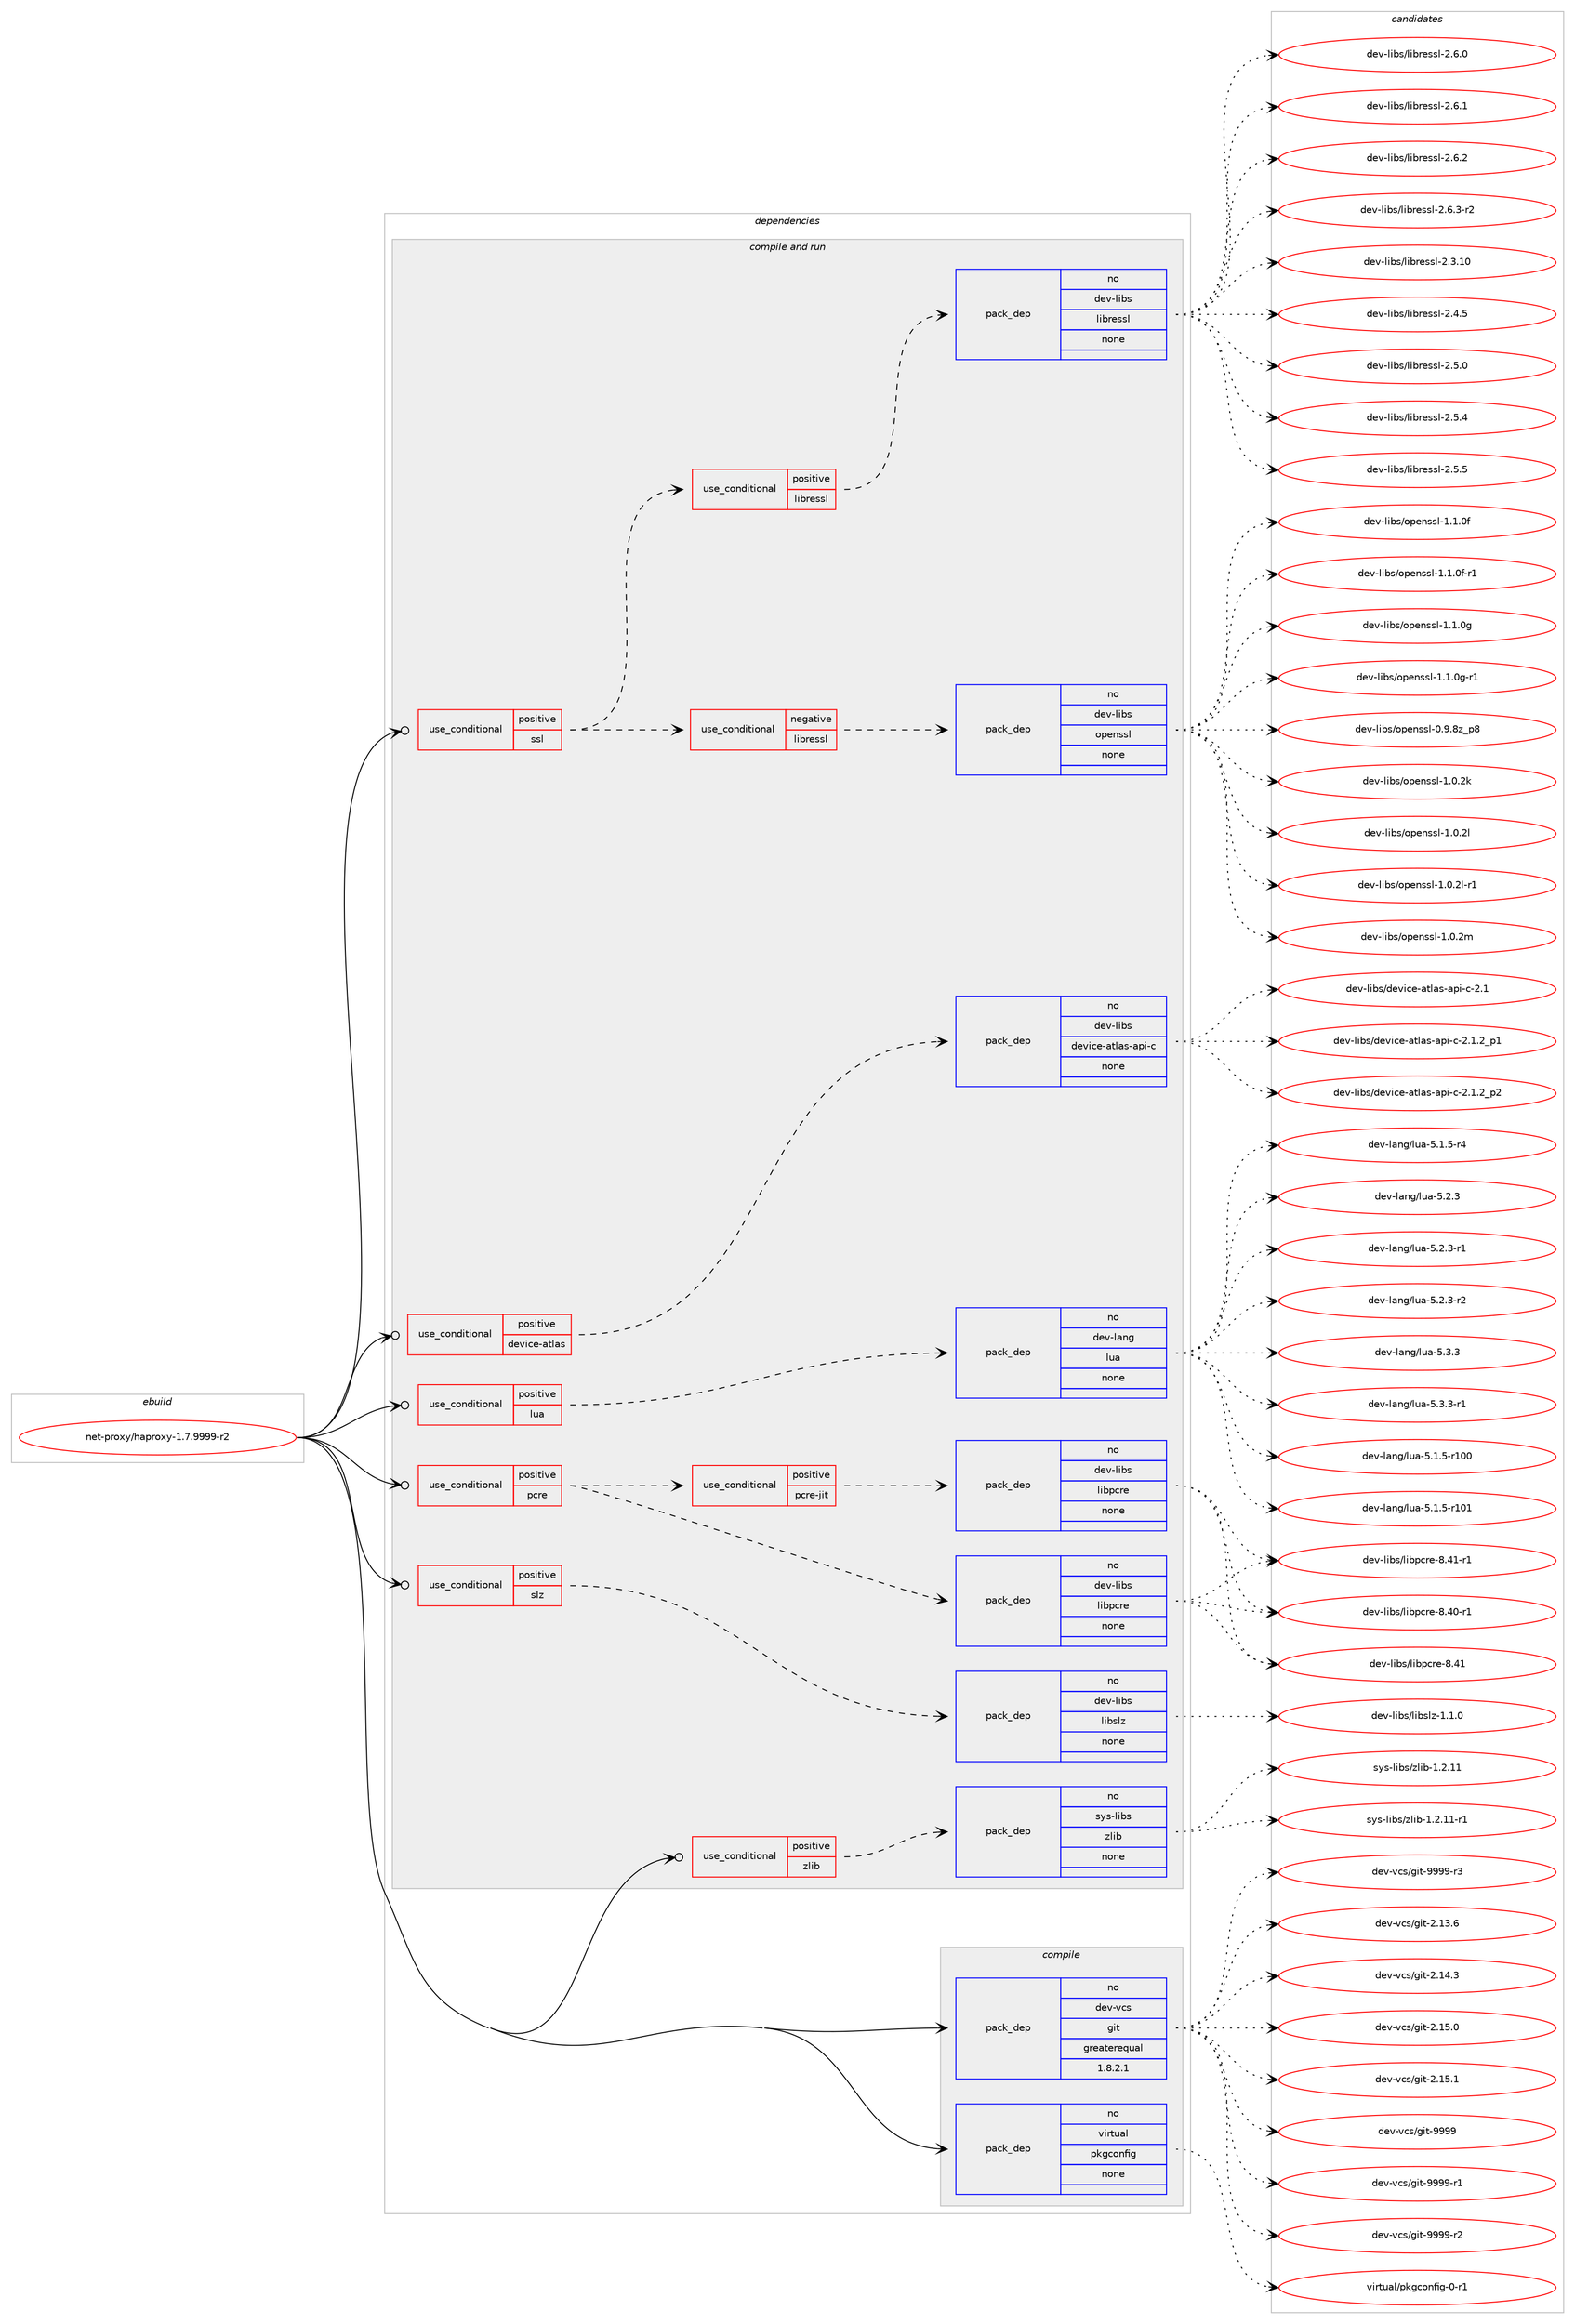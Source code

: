 digraph prolog {

# *************
# Graph options
# *************

newrank=true;
concentrate=true;
compound=true;
graph [rankdir=LR,fontname=Helvetica,fontsize=10,ranksep=1.5];#, ranksep=2.5, nodesep=0.2];
edge  [arrowhead=vee];
node  [fontname=Helvetica,fontsize=10];

# **********
# The ebuild
# **********

subgraph cluster_leftcol {
color=gray;
rank=same;
label=<<i>ebuild</i>>;
id [label="net-proxy/haproxy-1.7.9999-r2", color=red, width=4, href="../net-proxy/haproxy-1.7.9999-r2.svg"];
}

# ****************
# The dependencies
# ****************

subgraph cluster_midcol {
color=gray;
label=<<i>dependencies</i>>;
subgraph cluster_compile {
fillcolor="#eeeeee";
style=filled;
label=<<i>compile</i>>;
subgraph pack383 {
dependency557 [label=<<TABLE BORDER="0" CELLBORDER="1" CELLSPACING="0" CELLPADDING="4" WIDTH="220"><TR><TD ROWSPAN="6" CELLPADDING="30">pack_dep</TD></TR><TR><TD WIDTH="110">no</TD></TR><TR><TD>dev-vcs</TD></TR><TR><TD>git</TD></TR><TR><TD>greaterequal</TD></TR><TR><TD>1.8.2.1</TD></TR></TABLE>>, shape=none, color=blue];
}
id:e -> dependency557:w [weight=20,style="solid",arrowhead="vee"];
subgraph pack384 {
dependency558 [label=<<TABLE BORDER="0" CELLBORDER="1" CELLSPACING="0" CELLPADDING="4" WIDTH="220"><TR><TD ROWSPAN="6" CELLPADDING="30">pack_dep</TD></TR><TR><TD WIDTH="110">no</TD></TR><TR><TD>virtual</TD></TR><TR><TD>pkgconfig</TD></TR><TR><TD>none</TD></TR><TR><TD></TD></TR></TABLE>>, shape=none, color=blue];
}
id:e -> dependency558:w [weight=20,style="solid",arrowhead="vee"];
}
subgraph cluster_compileandrun {
fillcolor="#eeeeee";
style=filled;
label=<<i>compile and run</i>>;
subgraph cond168 {
dependency559 [label=<<TABLE BORDER="0" CELLBORDER="1" CELLSPACING="0" CELLPADDING="4"><TR><TD ROWSPAN="3" CELLPADDING="10">use_conditional</TD></TR><TR><TD>positive</TD></TR><TR><TD>device-atlas</TD></TR></TABLE>>, shape=none, color=red];
subgraph pack385 {
dependency560 [label=<<TABLE BORDER="0" CELLBORDER="1" CELLSPACING="0" CELLPADDING="4" WIDTH="220"><TR><TD ROWSPAN="6" CELLPADDING="30">pack_dep</TD></TR><TR><TD WIDTH="110">no</TD></TR><TR><TD>dev-libs</TD></TR><TR><TD>device-atlas-api-c</TD></TR><TR><TD>none</TD></TR><TR><TD></TD></TR></TABLE>>, shape=none, color=blue];
}
dependency559:e -> dependency560:w [weight=20,style="dashed",arrowhead="vee"];
}
id:e -> dependency559:w [weight=20,style="solid",arrowhead="odotvee"];
subgraph cond169 {
dependency561 [label=<<TABLE BORDER="0" CELLBORDER="1" CELLSPACING="0" CELLPADDING="4"><TR><TD ROWSPAN="3" CELLPADDING="10">use_conditional</TD></TR><TR><TD>positive</TD></TR><TR><TD>lua</TD></TR></TABLE>>, shape=none, color=red];
subgraph pack386 {
dependency562 [label=<<TABLE BORDER="0" CELLBORDER="1" CELLSPACING="0" CELLPADDING="4" WIDTH="220"><TR><TD ROWSPAN="6" CELLPADDING="30">pack_dep</TD></TR><TR><TD WIDTH="110">no</TD></TR><TR><TD>dev-lang</TD></TR><TR><TD>lua</TD></TR><TR><TD>none</TD></TR><TR><TD></TD></TR></TABLE>>, shape=none, color=blue];
}
dependency561:e -> dependency562:w [weight=20,style="dashed",arrowhead="vee"];
}
id:e -> dependency561:w [weight=20,style="solid",arrowhead="odotvee"];
subgraph cond170 {
dependency563 [label=<<TABLE BORDER="0" CELLBORDER="1" CELLSPACING="0" CELLPADDING="4"><TR><TD ROWSPAN="3" CELLPADDING="10">use_conditional</TD></TR><TR><TD>positive</TD></TR><TR><TD>pcre</TD></TR></TABLE>>, shape=none, color=red];
subgraph pack387 {
dependency564 [label=<<TABLE BORDER="0" CELLBORDER="1" CELLSPACING="0" CELLPADDING="4" WIDTH="220"><TR><TD ROWSPAN="6" CELLPADDING="30">pack_dep</TD></TR><TR><TD WIDTH="110">no</TD></TR><TR><TD>dev-libs</TD></TR><TR><TD>libpcre</TD></TR><TR><TD>none</TD></TR><TR><TD></TD></TR></TABLE>>, shape=none, color=blue];
}
dependency563:e -> dependency564:w [weight=20,style="dashed",arrowhead="vee"];
subgraph cond171 {
dependency565 [label=<<TABLE BORDER="0" CELLBORDER="1" CELLSPACING="0" CELLPADDING="4"><TR><TD ROWSPAN="3" CELLPADDING="10">use_conditional</TD></TR><TR><TD>positive</TD></TR><TR><TD>pcre-jit</TD></TR></TABLE>>, shape=none, color=red];
subgraph pack388 {
dependency566 [label=<<TABLE BORDER="0" CELLBORDER="1" CELLSPACING="0" CELLPADDING="4" WIDTH="220"><TR><TD ROWSPAN="6" CELLPADDING="30">pack_dep</TD></TR><TR><TD WIDTH="110">no</TD></TR><TR><TD>dev-libs</TD></TR><TR><TD>libpcre</TD></TR><TR><TD>none</TD></TR><TR><TD></TD></TR></TABLE>>, shape=none, color=blue];
}
dependency565:e -> dependency566:w [weight=20,style="dashed",arrowhead="vee"];
}
dependency563:e -> dependency565:w [weight=20,style="dashed",arrowhead="vee"];
}
id:e -> dependency563:w [weight=20,style="solid",arrowhead="odotvee"];
subgraph cond172 {
dependency567 [label=<<TABLE BORDER="0" CELLBORDER="1" CELLSPACING="0" CELLPADDING="4"><TR><TD ROWSPAN="3" CELLPADDING="10">use_conditional</TD></TR><TR><TD>positive</TD></TR><TR><TD>slz</TD></TR></TABLE>>, shape=none, color=red];
subgraph pack389 {
dependency568 [label=<<TABLE BORDER="0" CELLBORDER="1" CELLSPACING="0" CELLPADDING="4" WIDTH="220"><TR><TD ROWSPAN="6" CELLPADDING="30">pack_dep</TD></TR><TR><TD WIDTH="110">no</TD></TR><TR><TD>dev-libs</TD></TR><TR><TD>libslz</TD></TR><TR><TD>none</TD></TR><TR><TD></TD></TR></TABLE>>, shape=none, color=blue];
}
dependency567:e -> dependency568:w [weight=20,style="dashed",arrowhead="vee"];
}
id:e -> dependency567:w [weight=20,style="solid",arrowhead="odotvee"];
subgraph cond173 {
dependency569 [label=<<TABLE BORDER="0" CELLBORDER="1" CELLSPACING="0" CELLPADDING="4"><TR><TD ROWSPAN="3" CELLPADDING="10">use_conditional</TD></TR><TR><TD>positive</TD></TR><TR><TD>ssl</TD></TR></TABLE>>, shape=none, color=red];
subgraph cond174 {
dependency570 [label=<<TABLE BORDER="0" CELLBORDER="1" CELLSPACING="0" CELLPADDING="4"><TR><TD ROWSPAN="3" CELLPADDING="10">use_conditional</TD></TR><TR><TD>negative</TD></TR><TR><TD>libressl</TD></TR></TABLE>>, shape=none, color=red];
subgraph pack390 {
dependency571 [label=<<TABLE BORDER="0" CELLBORDER="1" CELLSPACING="0" CELLPADDING="4" WIDTH="220"><TR><TD ROWSPAN="6" CELLPADDING="30">pack_dep</TD></TR><TR><TD WIDTH="110">no</TD></TR><TR><TD>dev-libs</TD></TR><TR><TD>openssl</TD></TR><TR><TD>none</TD></TR><TR><TD></TD></TR></TABLE>>, shape=none, color=blue];
}
dependency570:e -> dependency571:w [weight=20,style="dashed",arrowhead="vee"];
}
dependency569:e -> dependency570:w [weight=20,style="dashed",arrowhead="vee"];
subgraph cond175 {
dependency572 [label=<<TABLE BORDER="0" CELLBORDER="1" CELLSPACING="0" CELLPADDING="4"><TR><TD ROWSPAN="3" CELLPADDING="10">use_conditional</TD></TR><TR><TD>positive</TD></TR><TR><TD>libressl</TD></TR></TABLE>>, shape=none, color=red];
subgraph pack391 {
dependency573 [label=<<TABLE BORDER="0" CELLBORDER="1" CELLSPACING="0" CELLPADDING="4" WIDTH="220"><TR><TD ROWSPAN="6" CELLPADDING="30">pack_dep</TD></TR><TR><TD WIDTH="110">no</TD></TR><TR><TD>dev-libs</TD></TR><TR><TD>libressl</TD></TR><TR><TD>none</TD></TR><TR><TD></TD></TR></TABLE>>, shape=none, color=blue];
}
dependency572:e -> dependency573:w [weight=20,style="dashed",arrowhead="vee"];
}
dependency569:e -> dependency572:w [weight=20,style="dashed",arrowhead="vee"];
}
id:e -> dependency569:w [weight=20,style="solid",arrowhead="odotvee"];
subgraph cond176 {
dependency574 [label=<<TABLE BORDER="0" CELLBORDER="1" CELLSPACING="0" CELLPADDING="4"><TR><TD ROWSPAN="3" CELLPADDING="10">use_conditional</TD></TR><TR><TD>positive</TD></TR><TR><TD>zlib</TD></TR></TABLE>>, shape=none, color=red];
subgraph pack392 {
dependency575 [label=<<TABLE BORDER="0" CELLBORDER="1" CELLSPACING="0" CELLPADDING="4" WIDTH="220"><TR><TD ROWSPAN="6" CELLPADDING="30">pack_dep</TD></TR><TR><TD WIDTH="110">no</TD></TR><TR><TD>sys-libs</TD></TR><TR><TD>zlib</TD></TR><TR><TD>none</TD></TR><TR><TD></TD></TR></TABLE>>, shape=none, color=blue];
}
dependency574:e -> dependency575:w [weight=20,style="dashed",arrowhead="vee"];
}
id:e -> dependency574:w [weight=20,style="solid",arrowhead="odotvee"];
}
subgraph cluster_run {
fillcolor="#eeeeee";
style=filled;
label=<<i>run</i>>;
}
}

# **************
# The candidates
# **************

subgraph cluster_choices {
rank=same;
color=gray;
label=<<i>candidates</i>>;

subgraph choice383 {
color=black;
nodesep=1;
choice10010111845118991154710310511645504649514654 [label="dev-vcs/git-2.13.6", color=red, width=4,href="../dev-vcs/git-2.13.6.svg"];
choice10010111845118991154710310511645504649524651 [label="dev-vcs/git-2.14.3", color=red, width=4,href="../dev-vcs/git-2.14.3.svg"];
choice10010111845118991154710310511645504649534648 [label="dev-vcs/git-2.15.0", color=red, width=4,href="../dev-vcs/git-2.15.0.svg"];
choice10010111845118991154710310511645504649534649 [label="dev-vcs/git-2.15.1", color=red, width=4,href="../dev-vcs/git-2.15.1.svg"];
choice1001011184511899115471031051164557575757 [label="dev-vcs/git-9999", color=red, width=4,href="../dev-vcs/git-9999.svg"];
choice10010111845118991154710310511645575757574511449 [label="dev-vcs/git-9999-r1", color=red, width=4,href="../dev-vcs/git-9999-r1.svg"];
choice10010111845118991154710310511645575757574511450 [label="dev-vcs/git-9999-r2", color=red, width=4,href="../dev-vcs/git-9999-r2.svg"];
choice10010111845118991154710310511645575757574511451 [label="dev-vcs/git-9999-r3", color=red, width=4,href="../dev-vcs/git-9999-r3.svg"];
dependency557:e -> choice10010111845118991154710310511645504649514654:w [style=dotted,weight="100"];
dependency557:e -> choice10010111845118991154710310511645504649524651:w [style=dotted,weight="100"];
dependency557:e -> choice10010111845118991154710310511645504649534648:w [style=dotted,weight="100"];
dependency557:e -> choice10010111845118991154710310511645504649534649:w [style=dotted,weight="100"];
dependency557:e -> choice1001011184511899115471031051164557575757:w [style=dotted,weight="100"];
dependency557:e -> choice10010111845118991154710310511645575757574511449:w [style=dotted,weight="100"];
dependency557:e -> choice10010111845118991154710310511645575757574511450:w [style=dotted,weight="100"];
dependency557:e -> choice10010111845118991154710310511645575757574511451:w [style=dotted,weight="100"];
}
subgraph choice384 {
color=black;
nodesep=1;
choice11810511411611797108471121071039911111010210510345484511449 [label="virtual/pkgconfig-0-r1", color=red, width=4,href="../virtual/pkgconfig-0-r1.svg"];
dependency558:e -> choice11810511411611797108471121071039911111010210510345484511449:w [style=dotted,weight="100"];
}
subgraph choice385 {
color=black;
nodesep=1;
choice100101118451081059811547100101118105991014597116108971154597112105459945504649 [label="dev-libs/device-atlas-api-c-2.1", color=red, width=4,href="../dev-libs/device-atlas-api-c-2.1.svg"];
choice10010111845108105981154710010111810599101459711610897115459711210545994550464946509511249 [label="dev-libs/device-atlas-api-c-2.1.2_p1", color=red, width=4,href="../dev-libs/device-atlas-api-c-2.1.2_p1.svg"];
choice10010111845108105981154710010111810599101459711610897115459711210545994550464946509511250 [label="dev-libs/device-atlas-api-c-2.1.2_p2", color=red, width=4,href="../dev-libs/device-atlas-api-c-2.1.2_p2.svg"];
dependency560:e -> choice100101118451081059811547100101118105991014597116108971154597112105459945504649:w [style=dotted,weight="100"];
dependency560:e -> choice10010111845108105981154710010111810599101459711610897115459711210545994550464946509511249:w [style=dotted,weight="100"];
dependency560:e -> choice10010111845108105981154710010111810599101459711610897115459711210545994550464946509511250:w [style=dotted,weight="100"];
}
subgraph choice386 {
color=black;
nodesep=1;
choice1001011184510897110103471081179745534649465345114494848 [label="dev-lang/lua-5.1.5-r100", color=red, width=4,href="../dev-lang/lua-5.1.5-r100.svg"];
choice1001011184510897110103471081179745534649465345114494849 [label="dev-lang/lua-5.1.5-r101", color=red, width=4,href="../dev-lang/lua-5.1.5-r101.svg"];
choice100101118451089711010347108117974553464946534511452 [label="dev-lang/lua-5.1.5-r4", color=red, width=4,href="../dev-lang/lua-5.1.5-r4.svg"];
choice10010111845108971101034710811797455346504651 [label="dev-lang/lua-5.2.3", color=red, width=4,href="../dev-lang/lua-5.2.3.svg"];
choice100101118451089711010347108117974553465046514511449 [label="dev-lang/lua-5.2.3-r1", color=red, width=4,href="../dev-lang/lua-5.2.3-r1.svg"];
choice100101118451089711010347108117974553465046514511450 [label="dev-lang/lua-5.2.3-r2", color=red, width=4,href="../dev-lang/lua-5.2.3-r2.svg"];
choice10010111845108971101034710811797455346514651 [label="dev-lang/lua-5.3.3", color=red, width=4,href="../dev-lang/lua-5.3.3.svg"];
choice100101118451089711010347108117974553465146514511449 [label="dev-lang/lua-5.3.3-r1", color=red, width=4,href="../dev-lang/lua-5.3.3-r1.svg"];
dependency562:e -> choice1001011184510897110103471081179745534649465345114494848:w [style=dotted,weight="100"];
dependency562:e -> choice1001011184510897110103471081179745534649465345114494849:w [style=dotted,weight="100"];
dependency562:e -> choice100101118451089711010347108117974553464946534511452:w [style=dotted,weight="100"];
dependency562:e -> choice10010111845108971101034710811797455346504651:w [style=dotted,weight="100"];
dependency562:e -> choice100101118451089711010347108117974553465046514511449:w [style=dotted,weight="100"];
dependency562:e -> choice100101118451089711010347108117974553465046514511450:w [style=dotted,weight="100"];
dependency562:e -> choice10010111845108971101034710811797455346514651:w [style=dotted,weight="100"];
dependency562:e -> choice100101118451089711010347108117974553465146514511449:w [style=dotted,weight="100"];
}
subgraph choice387 {
color=black;
nodesep=1;
choice100101118451081059811547108105981129911410145564652484511449 [label="dev-libs/libpcre-8.40-r1", color=red, width=4,href="../dev-libs/libpcre-8.40-r1.svg"];
choice10010111845108105981154710810598112991141014556465249 [label="dev-libs/libpcre-8.41", color=red, width=4,href="../dev-libs/libpcre-8.41.svg"];
choice100101118451081059811547108105981129911410145564652494511449 [label="dev-libs/libpcre-8.41-r1", color=red, width=4,href="../dev-libs/libpcre-8.41-r1.svg"];
dependency564:e -> choice100101118451081059811547108105981129911410145564652484511449:w [style=dotted,weight="100"];
dependency564:e -> choice10010111845108105981154710810598112991141014556465249:w [style=dotted,weight="100"];
dependency564:e -> choice100101118451081059811547108105981129911410145564652494511449:w [style=dotted,weight="100"];
}
subgraph choice388 {
color=black;
nodesep=1;
choice100101118451081059811547108105981129911410145564652484511449 [label="dev-libs/libpcre-8.40-r1", color=red, width=4,href="../dev-libs/libpcre-8.40-r1.svg"];
choice10010111845108105981154710810598112991141014556465249 [label="dev-libs/libpcre-8.41", color=red, width=4,href="../dev-libs/libpcre-8.41.svg"];
choice100101118451081059811547108105981129911410145564652494511449 [label="dev-libs/libpcre-8.41-r1", color=red, width=4,href="../dev-libs/libpcre-8.41-r1.svg"];
dependency566:e -> choice100101118451081059811547108105981129911410145564652484511449:w [style=dotted,weight="100"];
dependency566:e -> choice10010111845108105981154710810598112991141014556465249:w [style=dotted,weight="100"];
dependency566:e -> choice100101118451081059811547108105981129911410145564652494511449:w [style=dotted,weight="100"];
}
subgraph choice389 {
color=black;
nodesep=1;
choice10010111845108105981154710810598115108122454946494648 [label="dev-libs/libslz-1.1.0", color=red, width=4,href="../dev-libs/libslz-1.1.0.svg"];
dependency568:e -> choice10010111845108105981154710810598115108122454946494648:w [style=dotted,weight="100"];
}
subgraph choice390 {
color=black;
nodesep=1;
choice1001011184510810598115471111121011101151151084548465746561229511256 [label="dev-libs/openssl-0.9.8z_p8", color=red, width=4,href="../dev-libs/openssl-0.9.8z_p8.svg"];
choice100101118451081059811547111112101110115115108454946484650107 [label="dev-libs/openssl-1.0.2k", color=red, width=4,href="../dev-libs/openssl-1.0.2k.svg"];
choice100101118451081059811547111112101110115115108454946484650108 [label="dev-libs/openssl-1.0.2l", color=red, width=4,href="../dev-libs/openssl-1.0.2l.svg"];
choice1001011184510810598115471111121011101151151084549464846501084511449 [label="dev-libs/openssl-1.0.2l-r1", color=red, width=4,href="../dev-libs/openssl-1.0.2l-r1.svg"];
choice100101118451081059811547111112101110115115108454946484650109 [label="dev-libs/openssl-1.0.2m", color=red, width=4,href="../dev-libs/openssl-1.0.2m.svg"];
choice100101118451081059811547111112101110115115108454946494648102 [label="dev-libs/openssl-1.1.0f", color=red, width=4,href="../dev-libs/openssl-1.1.0f.svg"];
choice1001011184510810598115471111121011101151151084549464946481024511449 [label="dev-libs/openssl-1.1.0f-r1", color=red, width=4,href="../dev-libs/openssl-1.1.0f-r1.svg"];
choice100101118451081059811547111112101110115115108454946494648103 [label="dev-libs/openssl-1.1.0g", color=red, width=4,href="../dev-libs/openssl-1.1.0g.svg"];
choice1001011184510810598115471111121011101151151084549464946481034511449 [label="dev-libs/openssl-1.1.0g-r1", color=red, width=4,href="../dev-libs/openssl-1.1.0g-r1.svg"];
dependency571:e -> choice1001011184510810598115471111121011101151151084548465746561229511256:w [style=dotted,weight="100"];
dependency571:e -> choice100101118451081059811547111112101110115115108454946484650107:w [style=dotted,weight="100"];
dependency571:e -> choice100101118451081059811547111112101110115115108454946484650108:w [style=dotted,weight="100"];
dependency571:e -> choice1001011184510810598115471111121011101151151084549464846501084511449:w [style=dotted,weight="100"];
dependency571:e -> choice100101118451081059811547111112101110115115108454946484650109:w [style=dotted,weight="100"];
dependency571:e -> choice100101118451081059811547111112101110115115108454946494648102:w [style=dotted,weight="100"];
dependency571:e -> choice1001011184510810598115471111121011101151151084549464946481024511449:w [style=dotted,weight="100"];
dependency571:e -> choice100101118451081059811547111112101110115115108454946494648103:w [style=dotted,weight="100"];
dependency571:e -> choice1001011184510810598115471111121011101151151084549464946481034511449:w [style=dotted,weight="100"];
}
subgraph choice391 {
color=black;
nodesep=1;
choice1001011184510810598115471081059811410111511510845504651464948 [label="dev-libs/libressl-2.3.10", color=red, width=4,href="../dev-libs/libressl-2.3.10.svg"];
choice10010111845108105981154710810598114101115115108455046524653 [label="dev-libs/libressl-2.4.5", color=red, width=4,href="../dev-libs/libressl-2.4.5.svg"];
choice10010111845108105981154710810598114101115115108455046534648 [label="dev-libs/libressl-2.5.0", color=red, width=4,href="../dev-libs/libressl-2.5.0.svg"];
choice10010111845108105981154710810598114101115115108455046534652 [label="dev-libs/libressl-2.5.4", color=red, width=4,href="../dev-libs/libressl-2.5.4.svg"];
choice10010111845108105981154710810598114101115115108455046534653 [label="dev-libs/libressl-2.5.5", color=red, width=4,href="../dev-libs/libressl-2.5.5.svg"];
choice10010111845108105981154710810598114101115115108455046544648 [label="dev-libs/libressl-2.6.0", color=red, width=4,href="../dev-libs/libressl-2.6.0.svg"];
choice10010111845108105981154710810598114101115115108455046544649 [label="dev-libs/libressl-2.6.1", color=red, width=4,href="../dev-libs/libressl-2.6.1.svg"];
choice10010111845108105981154710810598114101115115108455046544650 [label="dev-libs/libressl-2.6.2", color=red, width=4,href="../dev-libs/libressl-2.6.2.svg"];
choice100101118451081059811547108105981141011151151084550465446514511450 [label="dev-libs/libressl-2.6.3-r2", color=red, width=4,href="../dev-libs/libressl-2.6.3-r2.svg"];
dependency573:e -> choice1001011184510810598115471081059811410111511510845504651464948:w [style=dotted,weight="100"];
dependency573:e -> choice10010111845108105981154710810598114101115115108455046524653:w [style=dotted,weight="100"];
dependency573:e -> choice10010111845108105981154710810598114101115115108455046534648:w [style=dotted,weight="100"];
dependency573:e -> choice10010111845108105981154710810598114101115115108455046534652:w [style=dotted,weight="100"];
dependency573:e -> choice10010111845108105981154710810598114101115115108455046534653:w [style=dotted,weight="100"];
dependency573:e -> choice10010111845108105981154710810598114101115115108455046544648:w [style=dotted,weight="100"];
dependency573:e -> choice10010111845108105981154710810598114101115115108455046544649:w [style=dotted,weight="100"];
dependency573:e -> choice10010111845108105981154710810598114101115115108455046544650:w [style=dotted,weight="100"];
dependency573:e -> choice100101118451081059811547108105981141011151151084550465446514511450:w [style=dotted,weight="100"];
}
subgraph choice392 {
color=black;
nodesep=1;
choice1151211154510810598115471221081059845494650464949 [label="sys-libs/zlib-1.2.11", color=red, width=4,href="../sys-libs/zlib-1.2.11.svg"];
choice11512111545108105981154712210810598454946504649494511449 [label="sys-libs/zlib-1.2.11-r1", color=red, width=4,href="../sys-libs/zlib-1.2.11-r1.svg"];
dependency575:e -> choice1151211154510810598115471221081059845494650464949:w [style=dotted,weight="100"];
dependency575:e -> choice11512111545108105981154712210810598454946504649494511449:w [style=dotted,weight="100"];
}
}

}
